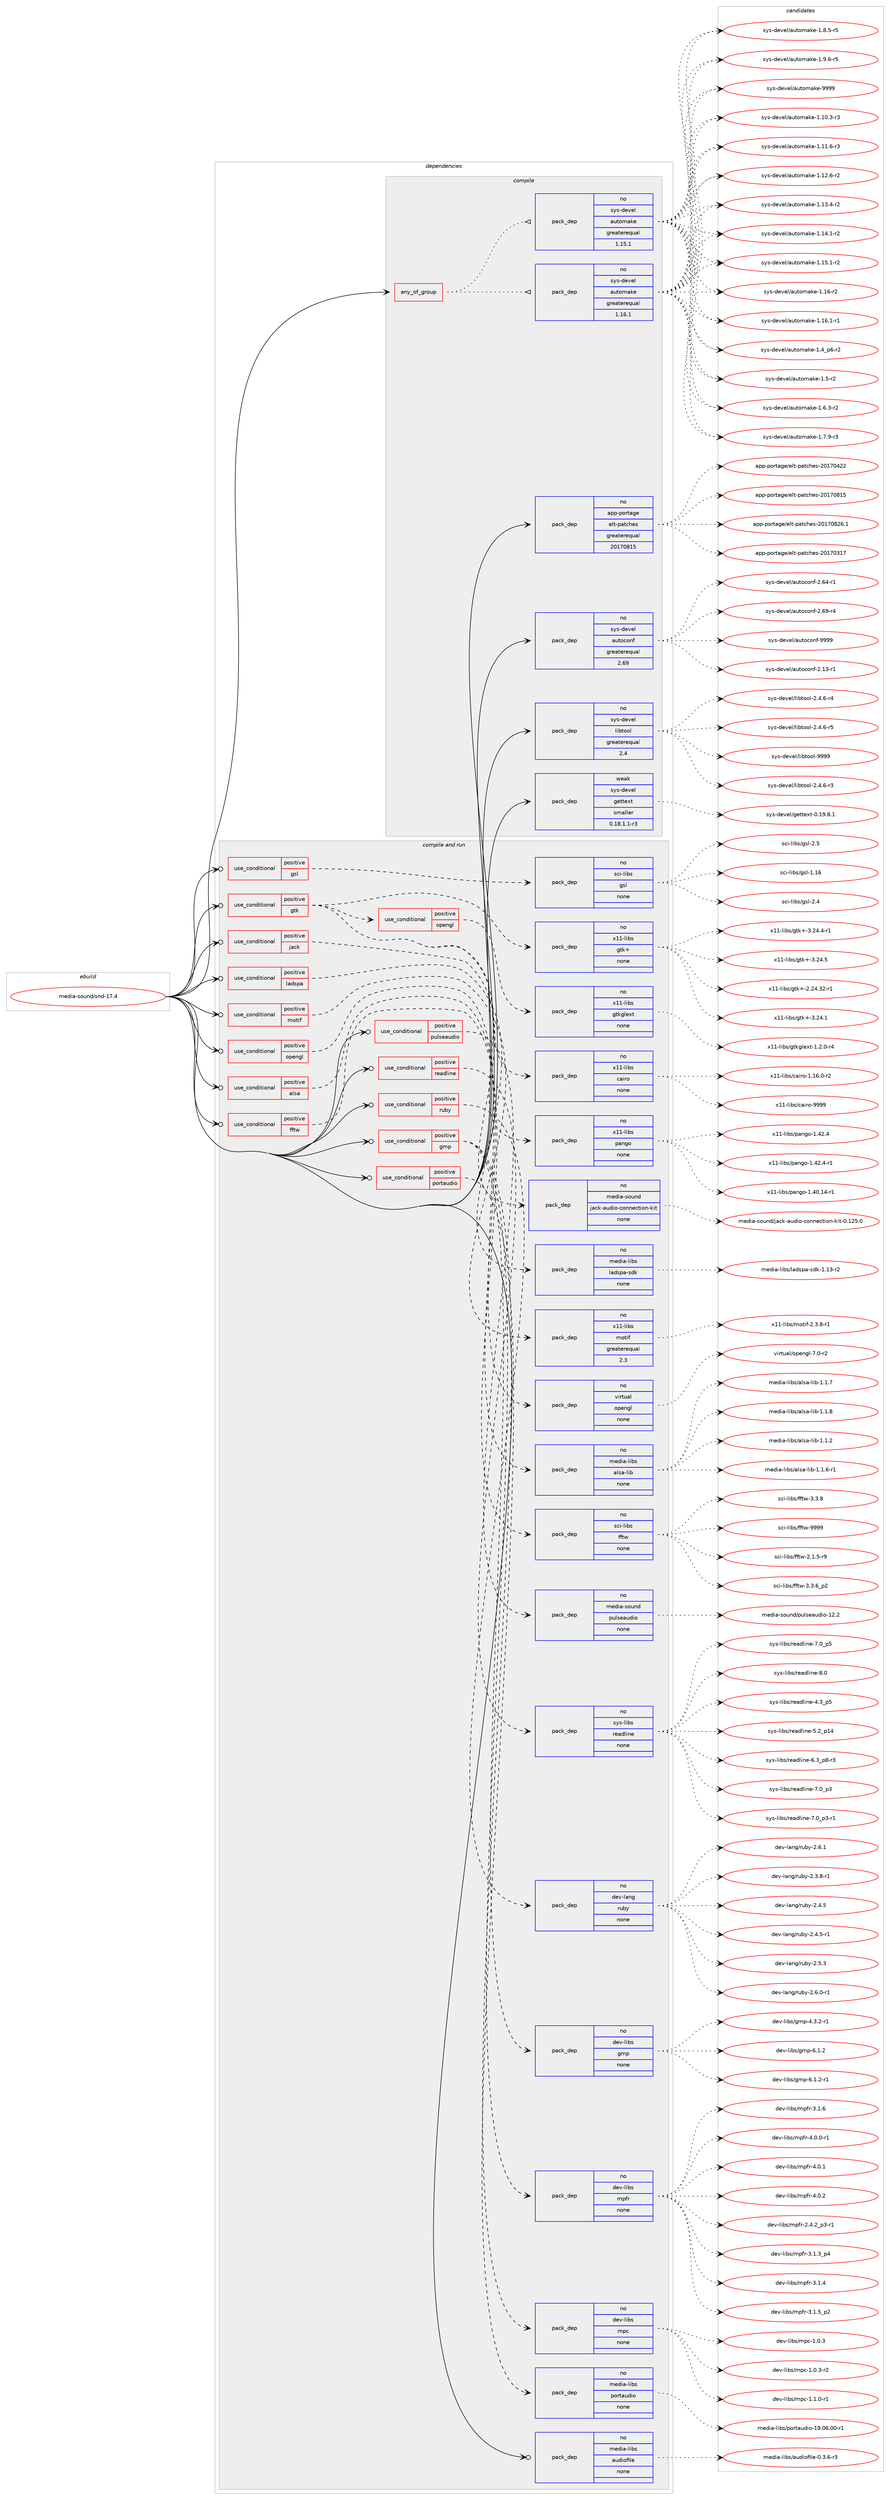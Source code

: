 digraph prolog {

# *************
# Graph options
# *************

newrank=true;
concentrate=true;
compound=true;
graph [rankdir=LR,fontname=Helvetica,fontsize=10,ranksep=1.5];#, ranksep=2.5, nodesep=0.2];
edge  [arrowhead=vee];
node  [fontname=Helvetica,fontsize=10];

# **********
# The ebuild
# **********

subgraph cluster_leftcol {
color=gray;
rank=same;
label=<<i>ebuild</i>>;
id [label="media-sound/snd-17.4", color=red, width=4, href="../media-sound/snd-17.4.svg"];
}

# ****************
# The dependencies
# ****************

subgraph cluster_midcol {
color=gray;
label=<<i>dependencies</i>>;
subgraph cluster_compile {
fillcolor="#eeeeee";
style=filled;
label=<<i>compile</i>>;
subgraph any25555 {
dependency1630467 [label=<<TABLE BORDER="0" CELLBORDER="1" CELLSPACING="0" CELLPADDING="4"><TR><TD CELLPADDING="10">any_of_group</TD></TR></TABLE>>, shape=none, color=red];subgraph pack1165936 {
dependency1630468 [label=<<TABLE BORDER="0" CELLBORDER="1" CELLSPACING="0" CELLPADDING="4" WIDTH="220"><TR><TD ROWSPAN="6" CELLPADDING="30">pack_dep</TD></TR><TR><TD WIDTH="110">no</TD></TR><TR><TD>sys-devel</TD></TR><TR><TD>automake</TD></TR><TR><TD>greaterequal</TD></TR><TR><TD>1.16.1</TD></TR></TABLE>>, shape=none, color=blue];
}
dependency1630467:e -> dependency1630468:w [weight=20,style="dotted",arrowhead="oinv"];
subgraph pack1165937 {
dependency1630469 [label=<<TABLE BORDER="0" CELLBORDER="1" CELLSPACING="0" CELLPADDING="4" WIDTH="220"><TR><TD ROWSPAN="6" CELLPADDING="30">pack_dep</TD></TR><TR><TD WIDTH="110">no</TD></TR><TR><TD>sys-devel</TD></TR><TR><TD>automake</TD></TR><TR><TD>greaterequal</TD></TR><TR><TD>1.15.1</TD></TR></TABLE>>, shape=none, color=blue];
}
dependency1630467:e -> dependency1630469:w [weight=20,style="dotted",arrowhead="oinv"];
}
id:e -> dependency1630467:w [weight=20,style="solid",arrowhead="vee"];
subgraph pack1165938 {
dependency1630470 [label=<<TABLE BORDER="0" CELLBORDER="1" CELLSPACING="0" CELLPADDING="4" WIDTH="220"><TR><TD ROWSPAN="6" CELLPADDING="30">pack_dep</TD></TR><TR><TD WIDTH="110">no</TD></TR><TR><TD>app-portage</TD></TR><TR><TD>elt-patches</TD></TR><TR><TD>greaterequal</TD></TR><TR><TD>20170815</TD></TR></TABLE>>, shape=none, color=blue];
}
id:e -> dependency1630470:w [weight=20,style="solid",arrowhead="vee"];
subgraph pack1165939 {
dependency1630471 [label=<<TABLE BORDER="0" CELLBORDER="1" CELLSPACING="0" CELLPADDING="4" WIDTH="220"><TR><TD ROWSPAN="6" CELLPADDING="30">pack_dep</TD></TR><TR><TD WIDTH="110">no</TD></TR><TR><TD>sys-devel</TD></TR><TR><TD>autoconf</TD></TR><TR><TD>greaterequal</TD></TR><TR><TD>2.69</TD></TR></TABLE>>, shape=none, color=blue];
}
id:e -> dependency1630471:w [weight=20,style="solid",arrowhead="vee"];
subgraph pack1165940 {
dependency1630472 [label=<<TABLE BORDER="0" CELLBORDER="1" CELLSPACING="0" CELLPADDING="4" WIDTH="220"><TR><TD ROWSPAN="6" CELLPADDING="30">pack_dep</TD></TR><TR><TD WIDTH="110">no</TD></TR><TR><TD>sys-devel</TD></TR><TR><TD>libtool</TD></TR><TR><TD>greaterequal</TD></TR><TR><TD>2.4</TD></TR></TABLE>>, shape=none, color=blue];
}
id:e -> dependency1630472:w [weight=20,style="solid",arrowhead="vee"];
subgraph pack1165941 {
dependency1630473 [label=<<TABLE BORDER="0" CELLBORDER="1" CELLSPACING="0" CELLPADDING="4" WIDTH="220"><TR><TD ROWSPAN="6" CELLPADDING="30">pack_dep</TD></TR><TR><TD WIDTH="110">weak</TD></TR><TR><TD>sys-devel</TD></TR><TR><TD>gettext</TD></TR><TR><TD>smaller</TD></TR><TR><TD>0.18.1.1-r3</TD></TR></TABLE>>, shape=none, color=blue];
}
id:e -> dependency1630473:w [weight=20,style="solid",arrowhead="vee"];
}
subgraph cluster_compileandrun {
fillcolor="#eeeeee";
style=filled;
label=<<i>compile and run</i>>;
subgraph cond438206 {
dependency1630474 [label=<<TABLE BORDER="0" CELLBORDER="1" CELLSPACING="0" CELLPADDING="4"><TR><TD ROWSPAN="3" CELLPADDING="10">use_conditional</TD></TR><TR><TD>positive</TD></TR><TR><TD>alsa</TD></TR></TABLE>>, shape=none, color=red];
subgraph pack1165942 {
dependency1630475 [label=<<TABLE BORDER="0" CELLBORDER="1" CELLSPACING="0" CELLPADDING="4" WIDTH="220"><TR><TD ROWSPAN="6" CELLPADDING="30">pack_dep</TD></TR><TR><TD WIDTH="110">no</TD></TR><TR><TD>media-libs</TD></TR><TR><TD>alsa-lib</TD></TR><TR><TD>none</TD></TR><TR><TD></TD></TR></TABLE>>, shape=none, color=blue];
}
dependency1630474:e -> dependency1630475:w [weight=20,style="dashed",arrowhead="vee"];
}
id:e -> dependency1630474:w [weight=20,style="solid",arrowhead="odotvee"];
subgraph cond438207 {
dependency1630476 [label=<<TABLE BORDER="0" CELLBORDER="1" CELLSPACING="0" CELLPADDING="4"><TR><TD ROWSPAN="3" CELLPADDING="10">use_conditional</TD></TR><TR><TD>positive</TD></TR><TR><TD>fftw</TD></TR></TABLE>>, shape=none, color=red];
subgraph pack1165943 {
dependency1630477 [label=<<TABLE BORDER="0" CELLBORDER="1" CELLSPACING="0" CELLPADDING="4" WIDTH="220"><TR><TD ROWSPAN="6" CELLPADDING="30">pack_dep</TD></TR><TR><TD WIDTH="110">no</TD></TR><TR><TD>sci-libs</TD></TR><TR><TD>fftw</TD></TR><TR><TD>none</TD></TR><TR><TD></TD></TR></TABLE>>, shape=none, color=blue];
}
dependency1630476:e -> dependency1630477:w [weight=20,style="dashed",arrowhead="vee"];
}
id:e -> dependency1630476:w [weight=20,style="solid",arrowhead="odotvee"];
subgraph cond438208 {
dependency1630478 [label=<<TABLE BORDER="0" CELLBORDER="1" CELLSPACING="0" CELLPADDING="4"><TR><TD ROWSPAN="3" CELLPADDING="10">use_conditional</TD></TR><TR><TD>positive</TD></TR><TR><TD>gmp</TD></TR></TABLE>>, shape=none, color=red];
subgraph pack1165944 {
dependency1630479 [label=<<TABLE BORDER="0" CELLBORDER="1" CELLSPACING="0" CELLPADDING="4" WIDTH="220"><TR><TD ROWSPAN="6" CELLPADDING="30">pack_dep</TD></TR><TR><TD WIDTH="110">no</TD></TR><TR><TD>dev-libs</TD></TR><TR><TD>gmp</TD></TR><TR><TD>none</TD></TR><TR><TD></TD></TR></TABLE>>, shape=none, color=blue];
}
dependency1630478:e -> dependency1630479:w [weight=20,style="dashed",arrowhead="vee"];
subgraph pack1165945 {
dependency1630480 [label=<<TABLE BORDER="0" CELLBORDER="1" CELLSPACING="0" CELLPADDING="4" WIDTH="220"><TR><TD ROWSPAN="6" CELLPADDING="30">pack_dep</TD></TR><TR><TD WIDTH="110">no</TD></TR><TR><TD>dev-libs</TD></TR><TR><TD>mpc</TD></TR><TR><TD>none</TD></TR><TR><TD></TD></TR></TABLE>>, shape=none, color=blue];
}
dependency1630478:e -> dependency1630480:w [weight=20,style="dashed",arrowhead="vee"];
subgraph pack1165946 {
dependency1630481 [label=<<TABLE BORDER="0" CELLBORDER="1" CELLSPACING="0" CELLPADDING="4" WIDTH="220"><TR><TD ROWSPAN="6" CELLPADDING="30">pack_dep</TD></TR><TR><TD WIDTH="110">no</TD></TR><TR><TD>dev-libs</TD></TR><TR><TD>mpfr</TD></TR><TR><TD>none</TD></TR><TR><TD></TD></TR></TABLE>>, shape=none, color=blue];
}
dependency1630478:e -> dependency1630481:w [weight=20,style="dashed",arrowhead="vee"];
}
id:e -> dependency1630478:w [weight=20,style="solid",arrowhead="odotvee"];
subgraph cond438209 {
dependency1630482 [label=<<TABLE BORDER="0" CELLBORDER="1" CELLSPACING="0" CELLPADDING="4"><TR><TD ROWSPAN="3" CELLPADDING="10">use_conditional</TD></TR><TR><TD>positive</TD></TR><TR><TD>gsl</TD></TR></TABLE>>, shape=none, color=red];
subgraph pack1165947 {
dependency1630483 [label=<<TABLE BORDER="0" CELLBORDER="1" CELLSPACING="0" CELLPADDING="4" WIDTH="220"><TR><TD ROWSPAN="6" CELLPADDING="30">pack_dep</TD></TR><TR><TD WIDTH="110">no</TD></TR><TR><TD>sci-libs</TD></TR><TR><TD>gsl</TD></TR><TR><TD>none</TD></TR><TR><TD></TD></TR></TABLE>>, shape=none, color=blue];
}
dependency1630482:e -> dependency1630483:w [weight=20,style="dashed",arrowhead="vee"];
}
id:e -> dependency1630482:w [weight=20,style="solid",arrowhead="odotvee"];
subgraph cond438210 {
dependency1630484 [label=<<TABLE BORDER="0" CELLBORDER="1" CELLSPACING="0" CELLPADDING="4"><TR><TD ROWSPAN="3" CELLPADDING="10">use_conditional</TD></TR><TR><TD>positive</TD></TR><TR><TD>gtk</TD></TR></TABLE>>, shape=none, color=red];
subgraph pack1165948 {
dependency1630485 [label=<<TABLE BORDER="0" CELLBORDER="1" CELLSPACING="0" CELLPADDING="4" WIDTH="220"><TR><TD ROWSPAN="6" CELLPADDING="30">pack_dep</TD></TR><TR><TD WIDTH="110">no</TD></TR><TR><TD>x11-libs</TD></TR><TR><TD>gtk+</TD></TR><TR><TD>none</TD></TR><TR><TD></TD></TR></TABLE>>, shape=none, color=blue];
}
dependency1630484:e -> dependency1630485:w [weight=20,style="dashed",arrowhead="vee"];
subgraph pack1165949 {
dependency1630486 [label=<<TABLE BORDER="0" CELLBORDER="1" CELLSPACING="0" CELLPADDING="4" WIDTH="220"><TR><TD ROWSPAN="6" CELLPADDING="30">pack_dep</TD></TR><TR><TD WIDTH="110">no</TD></TR><TR><TD>x11-libs</TD></TR><TR><TD>pango</TD></TR><TR><TD>none</TD></TR><TR><TD></TD></TR></TABLE>>, shape=none, color=blue];
}
dependency1630484:e -> dependency1630486:w [weight=20,style="dashed",arrowhead="vee"];
subgraph pack1165950 {
dependency1630487 [label=<<TABLE BORDER="0" CELLBORDER="1" CELLSPACING="0" CELLPADDING="4" WIDTH="220"><TR><TD ROWSPAN="6" CELLPADDING="30">pack_dep</TD></TR><TR><TD WIDTH="110">no</TD></TR><TR><TD>x11-libs</TD></TR><TR><TD>cairo</TD></TR><TR><TD>none</TD></TR><TR><TD></TD></TR></TABLE>>, shape=none, color=blue];
}
dependency1630484:e -> dependency1630487:w [weight=20,style="dashed",arrowhead="vee"];
subgraph cond438211 {
dependency1630488 [label=<<TABLE BORDER="0" CELLBORDER="1" CELLSPACING="0" CELLPADDING="4"><TR><TD ROWSPAN="3" CELLPADDING="10">use_conditional</TD></TR><TR><TD>positive</TD></TR><TR><TD>opengl</TD></TR></TABLE>>, shape=none, color=red];
subgraph pack1165951 {
dependency1630489 [label=<<TABLE BORDER="0" CELLBORDER="1" CELLSPACING="0" CELLPADDING="4" WIDTH="220"><TR><TD ROWSPAN="6" CELLPADDING="30">pack_dep</TD></TR><TR><TD WIDTH="110">no</TD></TR><TR><TD>x11-libs</TD></TR><TR><TD>gtkglext</TD></TR><TR><TD>none</TD></TR><TR><TD></TD></TR></TABLE>>, shape=none, color=blue];
}
dependency1630488:e -> dependency1630489:w [weight=20,style="dashed",arrowhead="vee"];
}
dependency1630484:e -> dependency1630488:w [weight=20,style="dashed",arrowhead="vee"];
}
id:e -> dependency1630484:w [weight=20,style="solid",arrowhead="odotvee"];
subgraph cond438212 {
dependency1630490 [label=<<TABLE BORDER="0" CELLBORDER="1" CELLSPACING="0" CELLPADDING="4"><TR><TD ROWSPAN="3" CELLPADDING="10">use_conditional</TD></TR><TR><TD>positive</TD></TR><TR><TD>jack</TD></TR></TABLE>>, shape=none, color=red];
subgraph pack1165952 {
dependency1630491 [label=<<TABLE BORDER="0" CELLBORDER="1" CELLSPACING="0" CELLPADDING="4" WIDTH="220"><TR><TD ROWSPAN="6" CELLPADDING="30">pack_dep</TD></TR><TR><TD WIDTH="110">no</TD></TR><TR><TD>media-sound</TD></TR><TR><TD>jack-audio-connection-kit</TD></TR><TR><TD>none</TD></TR><TR><TD></TD></TR></TABLE>>, shape=none, color=blue];
}
dependency1630490:e -> dependency1630491:w [weight=20,style="dashed",arrowhead="vee"];
}
id:e -> dependency1630490:w [weight=20,style="solid",arrowhead="odotvee"];
subgraph cond438213 {
dependency1630492 [label=<<TABLE BORDER="0" CELLBORDER="1" CELLSPACING="0" CELLPADDING="4"><TR><TD ROWSPAN="3" CELLPADDING="10">use_conditional</TD></TR><TR><TD>positive</TD></TR><TR><TD>ladspa</TD></TR></TABLE>>, shape=none, color=red];
subgraph pack1165953 {
dependency1630493 [label=<<TABLE BORDER="0" CELLBORDER="1" CELLSPACING="0" CELLPADDING="4" WIDTH="220"><TR><TD ROWSPAN="6" CELLPADDING="30">pack_dep</TD></TR><TR><TD WIDTH="110">no</TD></TR><TR><TD>media-libs</TD></TR><TR><TD>ladspa-sdk</TD></TR><TR><TD>none</TD></TR><TR><TD></TD></TR></TABLE>>, shape=none, color=blue];
}
dependency1630492:e -> dependency1630493:w [weight=20,style="dashed",arrowhead="vee"];
}
id:e -> dependency1630492:w [weight=20,style="solid",arrowhead="odotvee"];
subgraph cond438214 {
dependency1630494 [label=<<TABLE BORDER="0" CELLBORDER="1" CELLSPACING="0" CELLPADDING="4"><TR><TD ROWSPAN="3" CELLPADDING="10">use_conditional</TD></TR><TR><TD>positive</TD></TR><TR><TD>motif</TD></TR></TABLE>>, shape=none, color=red];
subgraph pack1165954 {
dependency1630495 [label=<<TABLE BORDER="0" CELLBORDER="1" CELLSPACING="0" CELLPADDING="4" WIDTH="220"><TR><TD ROWSPAN="6" CELLPADDING="30">pack_dep</TD></TR><TR><TD WIDTH="110">no</TD></TR><TR><TD>x11-libs</TD></TR><TR><TD>motif</TD></TR><TR><TD>greaterequal</TD></TR><TR><TD>2.3</TD></TR></TABLE>>, shape=none, color=blue];
}
dependency1630494:e -> dependency1630495:w [weight=20,style="dashed",arrowhead="vee"];
}
id:e -> dependency1630494:w [weight=20,style="solid",arrowhead="odotvee"];
subgraph cond438215 {
dependency1630496 [label=<<TABLE BORDER="0" CELLBORDER="1" CELLSPACING="0" CELLPADDING="4"><TR><TD ROWSPAN="3" CELLPADDING="10">use_conditional</TD></TR><TR><TD>positive</TD></TR><TR><TD>opengl</TD></TR></TABLE>>, shape=none, color=red];
subgraph pack1165955 {
dependency1630497 [label=<<TABLE BORDER="0" CELLBORDER="1" CELLSPACING="0" CELLPADDING="4" WIDTH="220"><TR><TD ROWSPAN="6" CELLPADDING="30">pack_dep</TD></TR><TR><TD WIDTH="110">no</TD></TR><TR><TD>virtual</TD></TR><TR><TD>opengl</TD></TR><TR><TD>none</TD></TR><TR><TD></TD></TR></TABLE>>, shape=none, color=blue];
}
dependency1630496:e -> dependency1630497:w [weight=20,style="dashed",arrowhead="vee"];
}
id:e -> dependency1630496:w [weight=20,style="solid",arrowhead="odotvee"];
subgraph cond438216 {
dependency1630498 [label=<<TABLE BORDER="0" CELLBORDER="1" CELLSPACING="0" CELLPADDING="4"><TR><TD ROWSPAN="3" CELLPADDING="10">use_conditional</TD></TR><TR><TD>positive</TD></TR><TR><TD>portaudio</TD></TR></TABLE>>, shape=none, color=red];
subgraph pack1165956 {
dependency1630499 [label=<<TABLE BORDER="0" CELLBORDER="1" CELLSPACING="0" CELLPADDING="4" WIDTH="220"><TR><TD ROWSPAN="6" CELLPADDING="30">pack_dep</TD></TR><TR><TD WIDTH="110">no</TD></TR><TR><TD>media-libs</TD></TR><TR><TD>portaudio</TD></TR><TR><TD>none</TD></TR><TR><TD></TD></TR></TABLE>>, shape=none, color=blue];
}
dependency1630498:e -> dependency1630499:w [weight=20,style="dashed",arrowhead="vee"];
}
id:e -> dependency1630498:w [weight=20,style="solid",arrowhead="odotvee"];
subgraph cond438217 {
dependency1630500 [label=<<TABLE BORDER="0" CELLBORDER="1" CELLSPACING="0" CELLPADDING="4"><TR><TD ROWSPAN="3" CELLPADDING="10">use_conditional</TD></TR><TR><TD>positive</TD></TR><TR><TD>pulseaudio</TD></TR></TABLE>>, shape=none, color=red];
subgraph pack1165957 {
dependency1630501 [label=<<TABLE BORDER="0" CELLBORDER="1" CELLSPACING="0" CELLPADDING="4" WIDTH="220"><TR><TD ROWSPAN="6" CELLPADDING="30">pack_dep</TD></TR><TR><TD WIDTH="110">no</TD></TR><TR><TD>media-sound</TD></TR><TR><TD>pulseaudio</TD></TR><TR><TD>none</TD></TR><TR><TD></TD></TR></TABLE>>, shape=none, color=blue];
}
dependency1630500:e -> dependency1630501:w [weight=20,style="dashed",arrowhead="vee"];
}
id:e -> dependency1630500:w [weight=20,style="solid",arrowhead="odotvee"];
subgraph cond438218 {
dependency1630502 [label=<<TABLE BORDER="0" CELLBORDER="1" CELLSPACING="0" CELLPADDING="4"><TR><TD ROWSPAN="3" CELLPADDING="10">use_conditional</TD></TR><TR><TD>positive</TD></TR><TR><TD>readline</TD></TR></TABLE>>, shape=none, color=red];
subgraph pack1165958 {
dependency1630503 [label=<<TABLE BORDER="0" CELLBORDER="1" CELLSPACING="0" CELLPADDING="4" WIDTH="220"><TR><TD ROWSPAN="6" CELLPADDING="30">pack_dep</TD></TR><TR><TD WIDTH="110">no</TD></TR><TR><TD>sys-libs</TD></TR><TR><TD>readline</TD></TR><TR><TD>none</TD></TR><TR><TD></TD></TR></TABLE>>, shape=none, color=blue];
}
dependency1630502:e -> dependency1630503:w [weight=20,style="dashed",arrowhead="vee"];
}
id:e -> dependency1630502:w [weight=20,style="solid",arrowhead="odotvee"];
subgraph cond438219 {
dependency1630504 [label=<<TABLE BORDER="0" CELLBORDER="1" CELLSPACING="0" CELLPADDING="4"><TR><TD ROWSPAN="3" CELLPADDING="10">use_conditional</TD></TR><TR><TD>positive</TD></TR><TR><TD>ruby</TD></TR></TABLE>>, shape=none, color=red];
subgraph pack1165959 {
dependency1630505 [label=<<TABLE BORDER="0" CELLBORDER="1" CELLSPACING="0" CELLPADDING="4" WIDTH="220"><TR><TD ROWSPAN="6" CELLPADDING="30">pack_dep</TD></TR><TR><TD WIDTH="110">no</TD></TR><TR><TD>dev-lang</TD></TR><TR><TD>ruby</TD></TR><TR><TD>none</TD></TR><TR><TD></TD></TR></TABLE>>, shape=none, color=blue];
}
dependency1630504:e -> dependency1630505:w [weight=20,style="dashed",arrowhead="vee"];
}
id:e -> dependency1630504:w [weight=20,style="solid",arrowhead="odotvee"];
subgraph pack1165960 {
dependency1630506 [label=<<TABLE BORDER="0" CELLBORDER="1" CELLSPACING="0" CELLPADDING="4" WIDTH="220"><TR><TD ROWSPAN="6" CELLPADDING="30">pack_dep</TD></TR><TR><TD WIDTH="110">no</TD></TR><TR><TD>media-libs</TD></TR><TR><TD>audiofile</TD></TR><TR><TD>none</TD></TR><TR><TD></TD></TR></TABLE>>, shape=none, color=blue];
}
id:e -> dependency1630506:w [weight=20,style="solid",arrowhead="odotvee"];
}
subgraph cluster_run {
fillcolor="#eeeeee";
style=filled;
label=<<i>run</i>>;
}
}

# **************
# The candidates
# **************

subgraph cluster_choices {
rank=same;
color=gray;
label=<<i>candidates</i>>;

subgraph choice1165936 {
color=black;
nodesep=1;
choice11512111545100101118101108479711711611110997107101454946494846514511451 [label="sys-devel/automake-1.10.3-r3", color=red, width=4,href="../sys-devel/automake-1.10.3-r3.svg"];
choice11512111545100101118101108479711711611110997107101454946494946544511451 [label="sys-devel/automake-1.11.6-r3", color=red, width=4,href="../sys-devel/automake-1.11.6-r3.svg"];
choice11512111545100101118101108479711711611110997107101454946495046544511450 [label="sys-devel/automake-1.12.6-r2", color=red, width=4,href="../sys-devel/automake-1.12.6-r2.svg"];
choice11512111545100101118101108479711711611110997107101454946495146524511450 [label="sys-devel/automake-1.13.4-r2", color=red, width=4,href="../sys-devel/automake-1.13.4-r2.svg"];
choice11512111545100101118101108479711711611110997107101454946495246494511450 [label="sys-devel/automake-1.14.1-r2", color=red, width=4,href="../sys-devel/automake-1.14.1-r2.svg"];
choice11512111545100101118101108479711711611110997107101454946495346494511450 [label="sys-devel/automake-1.15.1-r2", color=red, width=4,href="../sys-devel/automake-1.15.1-r2.svg"];
choice1151211154510010111810110847971171161111099710710145494649544511450 [label="sys-devel/automake-1.16-r2", color=red, width=4,href="../sys-devel/automake-1.16-r2.svg"];
choice11512111545100101118101108479711711611110997107101454946495446494511449 [label="sys-devel/automake-1.16.1-r1", color=red, width=4,href="../sys-devel/automake-1.16.1-r1.svg"];
choice115121115451001011181011084797117116111109971071014549465295112544511450 [label="sys-devel/automake-1.4_p6-r2", color=red, width=4,href="../sys-devel/automake-1.4_p6-r2.svg"];
choice11512111545100101118101108479711711611110997107101454946534511450 [label="sys-devel/automake-1.5-r2", color=red, width=4,href="../sys-devel/automake-1.5-r2.svg"];
choice115121115451001011181011084797117116111109971071014549465446514511450 [label="sys-devel/automake-1.6.3-r2", color=red, width=4,href="../sys-devel/automake-1.6.3-r2.svg"];
choice115121115451001011181011084797117116111109971071014549465546574511451 [label="sys-devel/automake-1.7.9-r3", color=red, width=4,href="../sys-devel/automake-1.7.9-r3.svg"];
choice115121115451001011181011084797117116111109971071014549465646534511453 [label="sys-devel/automake-1.8.5-r5", color=red, width=4,href="../sys-devel/automake-1.8.5-r5.svg"];
choice115121115451001011181011084797117116111109971071014549465746544511453 [label="sys-devel/automake-1.9.6-r5", color=red, width=4,href="../sys-devel/automake-1.9.6-r5.svg"];
choice115121115451001011181011084797117116111109971071014557575757 [label="sys-devel/automake-9999", color=red, width=4,href="../sys-devel/automake-9999.svg"];
dependency1630468:e -> choice11512111545100101118101108479711711611110997107101454946494846514511451:w [style=dotted,weight="100"];
dependency1630468:e -> choice11512111545100101118101108479711711611110997107101454946494946544511451:w [style=dotted,weight="100"];
dependency1630468:e -> choice11512111545100101118101108479711711611110997107101454946495046544511450:w [style=dotted,weight="100"];
dependency1630468:e -> choice11512111545100101118101108479711711611110997107101454946495146524511450:w [style=dotted,weight="100"];
dependency1630468:e -> choice11512111545100101118101108479711711611110997107101454946495246494511450:w [style=dotted,weight="100"];
dependency1630468:e -> choice11512111545100101118101108479711711611110997107101454946495346494511450:w [style=dotted,weight="100"];
dependency1630468:e -> choice1151211154510010111810110847971171161111099710710145494649544511450:w [style=dotted,weight="100"];
dependency1630468:e -> choice11512111545100101118101108479711711611110997107101454946495446494511449:w [style=dotted,weight="100"];
dependency1630468:e -> choice115121115451001011181011084797117116111109971071014549465295112544511450:w [style=dotted,weight="100"];
dependency1630468:e -> choice11512111545100101118101108479711711611110997107101454946534511450:w [style=dotted,weight="100"];
dependency1630468:e -> choice115121115451001011181011084797117116111109971071014549465446514511450:w [style=dotted,weight="100"];
dependency1630468:e -> choice115121115451001011181011084797117116111109971071014549465546574511451:w [style=dotted,weight="100"];
dependency1630468:e -> choice115121115451001011181011084797117116111109971071014549465646534511453:w [style=dotted,weight="100"];
dependency1630468:e -> choice115121115451001011181011084797117116111109971071014549465746544511453:w [style=dotted,weight="100"];
dependency1630468:e -> choice115121115451001011181011084797117116111109971071014557575757:w [style=dotted,weight="100"];
}
subgraph choice1165937 {
color=black;
nodesep=1;
choice11512111545100101118101108479711711611110997107101454946494846514511451 [label="sys-devel/automake-1.10.3-r3", color=red, width=4,href="../sys-devel/automake-1.10.3-r3.svg"];
choice11512111545100101118101108479711711611110997107101454946494946544511451 [label="sys-devel/automake-1.11.6-r3", color=red, width=4,href="../sys-devel/automake-1.11.6-r3.svg"];
choice11512111545100101118101108479711711611110997107101454946495046544511450 [label="sys-devel/automake-1.12.6-r2", color=red, width=4,href="../sys-devel/automake-1.12.6-r2.svg"];
choice11512111545100101118101108479711711611110997107101454946495146524511450 [label="sys-devel/automake-1.13.4-r2", color=red, width=4,href="../sys-devel/automake-1.13.4-r2.svg"];
choice11512111545100101118101108479711711611110997107101454946495246494511450 [label="sys-devel/automake-1.14.1-r2", color=red, width=4,href="../sys-devel/automake-1.14.1-r2.svg"];
choice11512111545100101118101108479711711611110997107101454946495346494511450 [label="sys-devel/automake-1.15.1-r2", color=red, width=4,href="../sys-devel/automake-1.15.1-r2.svg"];
choice1151211154510010111810110847971171161111099710710145494649544511450 [label="sys-devel/automake-1.16-r2", color=red, width=4,href="../sys-devel/automake-1.16-r2.svg"];
choice11512111545100101118101108479711711611110997107101454946495446494511449 [label="sys-devel/automake-1.16.1-r1", color=red, width=4,href="../sys-devel/automake-1.16.1-r1.svg"];
choice115121115451001011181011084797117116111109971071014549465295112544511450 [label="sys-devel/automake-1.4_p6-r2", color=red, width=4,href="../sys-devel/automake-1.4_p6-r2.svg"];
choice11512111545100101118101108479711711611110997107101454946534511450 [label="sys-devel/automake-1.5-r2", color=red, width=4,href="../sys-devel/automake-1.5-r2.svg"];
choice115121115451001011181011084797117116111109971071014549465446514511450 [label="sys-devel/automake-1.6.3-r2", color=red, width=4,href="../sys-devel/automake-1.6.3-r2.svg"];
choice115121115451001011181011084797117116111109971071014549465546574511451 [label="sys-devel/automake-1.7.9-r3", color=red, width=4,href="../sys-devel/automake-1.7.9-r3.svg"];
choice115121115451001011181011084797117116111109971071014549465646534511453 [label="sys-devel/automake-1.8.5-r5", color=red, width=4,href="../sys-devel/automake-1.8.5-r5.svg"];
choice115121115451001011181011084797117116111109971071014549465746544511453 [label="sys-devel/automake-1.9.6-r5", color=red, width=4,href="../sys-devel/automake-1.9.6-r5.svg"];
choice115121115451001011181011084797117116111109971071014557575757 [label="sys-devel/automake-9999", color=red, width=4,href="../sys-devel/automake-9999.svg"];
dependency1630469:e -> choice11512111545100101118101108479711711611110997107101454946494846514511451:w [style=dotted,weight="100"];
dependency1630469:e -> choice11512111545100101118101108479711711611110997107101454946494946544511451:w [style=dotted,weight="100"];
dependency1630469:e -> choice11512111545100101118101108479711711611110997107101454946495046544511450:w [style=dotted,weight="100"];
dependency1630469:e -> choice11512111545100101118101108479711711611110997107101454946495146524511450:w [style=dotted,weight="100"];
dependency1630469:e -> choice11512111545100101118101108479711711611110997107101454946495246494511450:w [style=dotted,weight="100"];
dependency1630469:e -> choice11512111545100101118101108479711711611110997107101454946495346494511450:w [style=dotted,weight="100"];
dependency1630469:e -> choice1151211154510010111810110847971171161111099710710145494649544511450:w [style=dotted,weight="100"];
dependency1630469:e -> choice11512111545100101118101108479711711611110997107101454946495446494511449:w [style=dotted,weight="100"];
dependency1630469:e -> choice115121115451001011181011084797117116111109971071014549465295112544511450:w [style=dotted,weight="100"];
dependency1630469:e -> choice11512111545100101118101108479711711611110997107101454946534511450:w [style=dotted,weight="100"];
dependency1630469:e -> choice115121115451001011181011084797117116111109971071014549465446514511450:w [style=dotted,weight="100"];
dependency1630469:e -> choice115121115451001011181011084797117116111109971071014549465546574511451:w [style=dotted,weight="100"];
dependency1630469:e -> choice115121115451001011181011084797117116111109971071014549465646534511453:w [style=dotted,weight="100"];
dependency1630469:e -> choice115121115451001011181011084797117116111109971071014549465746544511453:w [style=dotted,weight="100"];
dependency1630469:e -> choice115121115451001011181011084797117116111109971071014557575757:w [style=dotted,weight="100"];
}
subgraph choice1165938 {
color=black;
nodesep=1;
choice97112112451121111141169710310147101108116451129711699104101115455048495548514955 [label="app-portage/elt-patches-20170317", color=red, width=4,href="../app-portage/elt-patches-20170317.svg"];
choice97112112451121111141169710310147101108116451129711699104101115455048495548525050 [label="app-portage/elt-patches-20170422", color=red, width=4,href="../app-portage/elt-patches-20170422.svg"];
choice97112112451121111141169710310147101108116451129711699104101115455048495548564953 [label="app-portage/elt-patches-20170815", color=red, width=4,href="../app-portage/elt-patches-20170815.svg"];
choice971121124511211111411697103101471011081164511297116991041011154550484955485650544649 [label="app-portage/elt-patches-20170826.1", color=red, width=4,href="../app-portage/elt-patches-20170826.1.svg"];
dependency1630470:e -> choice97112112451121111141169710310147101108116451129711699104101115455048495548514955:w [style=dotted,weight="100"];
dependency1630470:e -> choice97112112451121111141169710310147101108116451129711699104101115455048495548525050:w [style=dotted,weight="100"];
dependency1630470:e -> choice97112112451121111141169710310147101108116451129711699104101115455048495548564953:w [style=dotted,weight="100"];
dependency1630470:e -> choice971121124511211111411697103101471011081164511297116991041011154550484955485650544649:w [style=dotted,weight="100"];
}
subgraph choice1165939 {
color=black;
nodesep=1;
choice1151211154510010111810110847971171161119911111010245504649514511449 [label="sys-devel/autoconf-2.13-r1", color=red, width=4,href="../sys-devel/autoconf-2.13-r1.svg"];
choice1151211154510010111810110847971171161119911111010245504654524511449 [label="sys-devel/autoconf-2.64-r1", color=red, width=4,href="../sys-devel/autoconf-2.64-r1.svg"];
choice1151211154510010111810110847971171161119911111010245504654574511452 [label="sys-devel/autoconf-2.69-r4", color=red, width=4,href="../sys-devel/autoconf-2.69-r4.svg"];
choice115121115451001011181011084797117116111991111101024557575757 [label="sys-devel/autoconf-9999", color=red, width=4,href="../sys-devel/autoconf-9999.svg"];
dependency1630471:e -> choice1151211154510010111810110847971171161119911111010245504649514511449:w [style=dotted,weight="100"];
dependency1630471:e -> choice1151211154510010111810110847971171161119911111010245504654524511449:w [style=dotted,weight="100"];
dependency1630471:e -> choice1151211154510010111810110847971171161119911111010245504654574511452:w [style=dotted,weight="100"];
dependency1630471:e -> choice115121115451001011181011084797117116111991111101024557575757:w [style=dotted,weight="100"];
}
subgraph choice1165940 {
color=black;
nodesep=1;
choice1151211154510010111810110847108105981161111111084550465246544511451 [label="sys-devel/libtool-2.4.6-r3", color=red, width=4,href="../sys-devel/libtool-2.4.6-r3.svg"];
choice1151211154510010111810110847108105981161111111084550465246544511452 [label="sys-devel/libtool-2.4.6-r4", color=red, width=4,href="../sys-devel/libtool-2.4.6-r4.svg"];
choice1151211154510010111810110847108105981161111111084550465246544511453 [label="sys-devel/libtool-2.4.6-r5", color=red, width=4,href="../sys-devel/libtool-2.4.6-r5.svg"];
choice1151211154510010111810110847108105981161111111084557575757 [label="sys-devel/libtool-9999", color=red, width=4,href="../sys-devel/libtool-9999.svg"];
dependency1630472:e -> choice1151211154510010111810110847108105981161111111084550465246544511451:w [style=dotted,weight="100"];
dependency1630472:e -> choice1151211154510010111810110847108105981161111111084550465246544511452:w [style=dotted,weight="100"];
dependency1630472:e -> choice1151211154510010111810110847108105981161111111084550465246544511453:w [style=dotted,weight="100"];
dependency1630472:e -> choice1151211154510010111810110847108105981161111111084557575757:w [style=dotted,weight="100"];
}
subgraph choice1165941 {
color=black;
nodesep=1;
choice1151211154510010111810110847103101116116101120116454846495746564649 [label="sys-devel/gettext-0.19.8.1", color=red, width=4,href="../sys-devel/gettext-0.19.8.1.svg"];
dependency1630473:e -> choice1151211154510010111810110847103101116116101120116454846495746564649:w [style=dotted,weight="100"];
}
subgraph choice1165942 {
color=black;
nodesep=1;
choice1091011001059745108105981154797108115974510810598454946494650 [label="media-libs/alsa-lib-1.1.2", color=red, width=4,href="../media-libs/alsa-lib-1.1.2.svg"];
choice10910110010597451081059811547971081159745108105984549464946544511449 [label="media-libs/alsa-lib-1.1.6-r1", color=red, width=4,href="../media-libs/alsa-lib-1.1.6-r1.svg"];
choice1091011001059745108105981154797108115974510810598454946494655 [label="media-libs/alsa-lib-1.1.7", color=red, width=4,href="../media-libs/alsa-lib-1.1.7.svg"];
choice1091011001059745108105981154797108115974510810598454946494656 [label="media-libs/alsa-lib-1.1.8", color=red, width=4,href="../media-libs/alsa-lib-1.1.8.svg"];
dependency1630475:e -> choice1091011001059745108105981154797108115974510810598454946494650:w [style=dotted,weight="100"];
dependency1630475:e -> choice10910110010597451081059811547971081159745108105984549464946544511449:w [style=dotted,weight="100"];
dependency1630475:e -> choice1091011001059745108105981154797108115974510810598454946494655:w [style=dotted,weight="100"];
dependency1630475:e -> choice1091011001059745108105981154797108115974510810598454946494656:w [style=dotted,weight="100"];
}
subgraph choice1165943 {
color=black;
nodesep=1;
choice115991054510810598115471021021161194550464946534511457 [label="sci-libs/fftw-2.1.5-r9", color=red, width=4,href="../sci-libs/fftw-2.1.5-r9.svg"];
choice115991054510810598115471021021161194551465146549511250 [label="sci-libs/fftw-3.3.6_p2", color=red, width=4,href="../sci-libs/fftw-3.3.6_p2.svg"];
choice11599105451081059811547102102116119455146514656 [label="sci-libs/fftw-3.3.8", color=red, width=4,href="../sci-libs/fftw-3.3.8.svg"];
choice115991054510810598115471021021161194557575757 [label="sci-libs/fftw-9999", color=red, width=4,href="../sci-libs/fftw-9999.svg"];
dependency1630477:e -> choice115991054510810598115471021021161194550464946534511457:w [style=dotted,weight="100"];
dependency1630477:e -> choice115991054510810598115471021021161194551465146549511250:w [style=dotted,weight="100"];
dependency1630477:e -> choice11599105451081059811547102102116119455146514656:w [style=dotted,weight="100"];
dependency1630477:e -> choice115991054510810598115471021021161194557575757:w [style=dotted,weight="100"];
}
subgraph choice1165944 {
color=black;
nodesep=1;
choice1001011184510810598115471031091124552465146504511449 [label="dev-libs/gmp-4.3.2-r1", color=red, width=4,href="../dev-libs/gmp-4.3.2-r1.svg"];
choice100101118451081059811547103109112455446494650 [label="dev-libs/gmp-6.1.2", color=red, width=4,href="../dev-libs/gmp-6.1.2.svg"];
choice1001011184510810598115471031091124554464946504511449 [label="dev-libs/gmp-6.1.2-r1", color=red, width=4,href="../dev-libs/gmp-6.1.2-r1.svg"];
dependency1630479:e -> choice1001011184510810598115471031091124552465146504511449:w [style=dotted,weight="100"];
dependency1630479:e -> choice100101118451081059811547103109112455446494650:w [style=dotted,weight="100"];
dependency1630479:e -> choice1001011184510810598115471031091124554464946504511449:w [style=dotted,weight="100"];
}
subgraph choice1165945 {
color=black;
nodesep=1;
choice10010111845108105981154710911299454946484651 [label="dev-libs/mpc-1.0.3", color=red, width=4,href="../dev-libs/mpc-1.0.3.svg"];
choice100101118451081059811547109112994549464846514511450 [label="dev-libs/mpc-1.0.3-r2", color=red, width=4,href="../dev-libs/mpc-1.0.3-r2.svg"];
choice100101118451081059811547109112994549464946484511449 [label="dev-libs/mpc-1.1.0-r1", color=red, width=4,href="../dev-libs/mpc-1.1.0-r1.svg"];
dependency1630480:e -> choice10010111845108105981154710911299454946484651:w [style=dotted,weight="100"];
dependency1630480:e -> choice100101118451081059811547109112994549464846514511450:w [style=dotted,weight="100"];
dependency1630480:e -> choice100101118451081059811547109112994549464946484511449:w [style=dotted,weight="100"];
}
subgraph choice1165946 {
color=black;
nodesep=1;
choice10010111845108105981154710911210211445504652465095112514511449 [label="dev-libs/mpfr-2.4.2_p3-r1", color=red, width=4,href="../dev-libs/mpfr-2.4.2_p3-r1.svg"];
choice1001011184510810598115471091121021144551464946519511252 [label="dev-libs/mpfr-3.1.3_p4", color=red, width=4,href="../dev-libs/mpfr-3.1.3_p4.svg"];
choice100101118451081059811547109112102114455146494652 [label="dev-libs/mpfr-3.1.4", color=red, width=4,href="../dev-libs/mpfr-3.1.4.svg"];
choice1001011184510810598115471091121021144551464946539511250 [label="dev-libs/mpfr-3.1.5_p2", color=red, width=4,href="../dev-libs/mpfr-3.1.5_p2.svg"];
choice100101118451081059811547109112102114455146494654 [label="dev-libs/mpfr-3.1.6", color=red, width=4,href="../dev-libs/mpfr-3.1.6.svg"];
choice1001011184510810598115471091121021144552464846484511449 [label="dev-libs/mpfr-4.0.0-r1", color=red, width=4,href="../dev-libs/mpfr-4.0.0-r1.svg"];
choice100101118451081059811547109112102114455246484649 [label="dev-libs/mpfr-4.0.1", color=red, width=4,href="../dev-libs/mpfr-4.0.1.svg"];
choice100101118451081059811547109112102114455246484650 [label="dev-libs/mpfr-4.0.2", color=red, width=4,href="../dev-libs/mpfr-4.0.2.svg"];
dependency1630481:e -> choice10010111845108105981154710911210211445504652465095112514511449:w [style=dotted,weight="100"];
dependency1630481:e -> choice1001011184510810598115471091121021144551464946519511252:w [style=dotted,weight="100"];
dependency1630481:e -> choice100101118451081059811547109112102114455146494652:w [style=dotted,weight="100"];
dependency1630481:e -> choice1001011184510810598115471091121021144551464946539511250:w [style=dotted,weight="100"];
dependency1630481:e -> choice100101118451081059811547109112102114455146494654:w [style=dotted,weight="100"];
dependency1630481:e -> choice1001011184510810598115471091121021144552464846484511449:w [style=dotted,weight="100"];
dependency1630481:e -> choice100101118451081059811547109112102114455246484649:w [style=dotted,weight="100"];
dependency1630481:e -> choice100101118451081059811547109112102114455246484650:w [style=dotted,weight="100"];
}
subgraph choice1165947 {
color=black;
nodesep=1;
choice115991054510810598115471031151084549464954 [label="sci-libs/gsl-1.16", color=red, width=4,href="../sci-libs/gsl-1.16.svg"];
choice1159910545108105981154710311510845504652 [label="sci-libs/gsl-2.4", color=red, width=4,href="../sci-libs/gsl-2.4.svg"];
choice1159910545108105981154710311510845504653 [label="sci-libs/gsl-2.5", color=red, width=4,href="../sci-libs/gsl-2.5.svg"];
dependency1630483:e -> choice115991054510810598115471031151084549464954:w [style=dotted,weight="100"];
dependency1630483:e -> choice1159910545108105981154710311510845504652:w [style=dotted,weight="100"];
dependency1630483:e -> choice1159910545108105981154710311510845504653:w [style=dotted,weight="100"];
}
subgraph choice1165948 {
color=black;
nodesep=1;
choice12049494510810598115471031161074345504650524651504511449 [label="x11-libs/gtk+-2.24.32-r1", color=red, width=4,href="../x11-libs/gtk+-2.24.32-r1.svg"];
choice12049494510810598115471031161074345514650524649 [label="x11-libs/gtk+-3.24.1", color=red, width=4,href="../x11-libs/gtk+-3.24.1.svg"];
choice120494945108105981154710311610743455146505246524511449 [label="x11-libs/gtk+-3.24.4-r1", color=red, width=4,href="../x11-libs/gtk+-3.24.4-r1.svg"];
choice12049494510810598115471031161074345514650524653 [label="x11-libs/gtk+-3.24.5", color=red, width=4,href="../x11-libs/gtk+-3.24.5.svg"];
dependency1630485:e -> choice12049494510810598115471031161074345504650524651504511449:w [style=dotted,weight="100"];
dependency1630485:e -> choice12049494510810598115471031161074345514650524649:w [style=dotted,weight="100"];
dependency1630485:e -> choice120494945108105981154710311610743455146505246524511449:w [style=dotted,weight="100"];
dependency1630485:e -> choice12049494510810598115471031161074345514650524653:w [style=dotted,weight="100"];
}
subgraph choice1165949 {
color=black;
nodesep=1;
choice12049494510810598115471129711010311145494652484649524511449 [label="x11-libs/pango-1.40.14-r1", color=red, width=4,href="../x11-libs/pango-1.40.14-r1.svg"];
choice12049494510810598115471129711010311145494652504652 [label="x11-libs/pango-1.42.4", color=red, width=4,href="../x11-libs/pango-1.42.4.svg"];
choice120494945108105981154711297110103111454946525046524511449 [label="x11-libs/pango-1.42.4-r1", color=red, width=4,href="../x11-libs/pango-1.42.4-r1.svg"];
dependency1630486:e -> choice12049494510810598115471129711010311145494652484649524511449:w [style=dotted,weight="100"];
dependency1630486:e -> choice12049494510810598115471129711010311145494652504652:w [style=dotted,weight="100"];
dependency1630486:e -> choice120494945108105981154711297110103111454946525046524511449:w [style=dotted,weight="100"];
}
subgraph choice1165950 {
color=black;
nodesep=1;
choice12049494510810598115479997105114111454946495446484511450 [label="x11-libs/cairo-1.16.0-r2", color=red, width=4,href="../x11-libs/cairo-1.16.0-r2.svg"];
choice120494945108105981154799971051141114557575757 [label="x11-libs/cairo-9999", color=red, width=4,href="../x11-libs/cairo-9999.svg"];
dependency1630487:e -> choice12049494510810598115479997105114111454946495446484511450:w [style=dotted,weight="100"];
dependency1630487:e -> choice120494945108105981154799971051141114557575757:w [style=dotted,weight="100"];
}
subgraph choice1165951 {
color=black;
nodesep=1;
choice12049494510810598115471031161071031081011201164549465046484511452 [label="x11-libs/gtkglext-1.2.0-r4", color=red, width=4,href="../x11-libs/gtkglext-1.2.0-r4.svg"];
dependency1630489:e -> choice12049494510810598115471031161071031081011201164549465046484511452:w [style=dotted,weight="100"];
}
subgraph choice1165952 {
color=black;
nodesep=1;
choice10910110010597451151111171101004710697991074597117100105111459911111011010199116105111110451071051164548464950534648 [label="media-sound/jack-audio-connection-kit-0.125.0", color=red, width=4,href="../media-sound/jack-audio-connection-kit-0.125.0.svg"];
dependency1630491:e -> choice10910110010597451151111171101004710697991074597117100105111459911111011010199116105111110451071051164548464950534648:w [style=dotted,weight="100"];
}
subgraph choice1165953 {
color=black;
nodesep=1;
choice1091011001059745108105981154710897100115112974511510010745494649514511450 [label="media-libs/ladspa-sdk-1.13-r2", color=red, width=4,href="../media-libs/ladspa-sdk-1.13-r2.svg"];
dependency1630493:e -> choice1091011001059745108105981154710897100115112974511510010745494649514511450:w [style=dotted,weight="100"];
}
subgraph choice1165954 {
color=black;
nodesep=1;
choice12049494510810598115471091111161051024550465146564511449 [label="x11-libs/motif-2.3.8-r1", color=red, width=4,href="../x11-libs/motif-2.3.8-r1.svg"];
dependency1630495:e -> choice12049494510810598115471091111161051024550465146564511449:w [style=dotted,weight="100"];
}
subgraph choice1165955 {
color=black;
nodesep=1;
choice1181051141161179710847111112101110103108455546484511450 [label="virtual/opengl-7.0-r2", color=red, width=4,href="../virtual/opengl-7.0-r2.svg"];
dependency1630497:e -> choice1181051141161179710847111112101110103108455546484511450:w [style=dotted,weight="100"];
}
subgraph choice1165956 {
color=black;
nodesep=1;
choice10910110010597451081059811547112111114116971171001051114549574648544648484511449 [label="media-libs/portaudio-19.06.00-r1", color=red, width=4,href="../media-libs/portaudio-19.06.00-r1.svg"];
dependency1630499:e -> choice10910110010597451081059811547112111114116971171001051114549574648544648484511449:w [style=dotted,weight="100"];
}
subgraph choice1165957 {
color=black;
nodesep=1;
choice109101100105974511511111711010047112117108115101971171001051114549504650 [label="media-sound/pulseaudio-12.2", color=red, width=4,href="../media-sound/pulseaudio-12.2.svg"];
dependency1630501:e -> choice109101100105974511511111711010047112117108115101971171001051114549504650:w [style=dotted,weight="100"];
}
subgraph choice1165958 {
color=black;
nodesep=1;
choice11512111545108105981154711410197100108105110101455246519511253 [label="sys-libs/readline-4.3_p5", color=red, width=4,href="../sys-libs/readline-4.3_p5.svg"];
choice1151211154510810598115471141019710010810511010145534650951124952 [label="sys-libs/readline-5.2_p14", color=red, width=4,href="../sys-libs/readline-5.2_p14.svg"];
choice115121115451081059811547114101971001081051101014554465195112564511451 [label="sys-libs/readline-6.3_p8-r3", color=red, width=4,href="../sys-libs/readline-6.3_p8-r3.svg"];
choice11512111545108105981154711410197100108105110101455546489511251 [label="sys-libs/readline-7.0_p3", color=red, width=4,href="../sys-libs/readline-7.0_p3.svg"];
choice115121115451081059811547114101971001081051101014555464895112514511449 [label="sys-libs/readline-7.0_p3-r1", color=red, width=4,href="../sys-libs/readline-7.0_p3-r1.svg"];
choice11512111545108105981154711410197100108105110101455546489511253 [label="sys-libs/readline-7.0_p5", color=red, width=4,href="../sys-libs/readline-7.0_p5.svg"];
choice1151211154510810598115471141019710010810511010145564648 [label="sys-libs/readline-8.0", color=red, width=4,href="../sys-libs/readline-8.0.svg"];
dependency1630503:e -> choice11512111545108105981154711410197100108105110101455246519511253:w [style=dotted,weight="100"];
dependency1630503:e -> choice1151211154510810598115471141019710010810511010145534650951124952:w [style=dotted,weight="100"];
dependency1630503:e -> choice115121115451081059811547114101971001081051101014554465195112564511451:w [style=dotted,weight="100"];
dependency1630503:e -> choice11512111545108105981154711410197100108105110101455546489511251:w [style=dotted,weight="100"];
dependency1630503:e -> choice115121115451081059811547114101971001081051101014555464895112514511449:w [style=dotted,weight="100"];
dependency1630503:e -> choice11512111545108105981154711410197100108105110101455546489511253:w [style=dotted,weight="100"];
dependency1630503:e -> choice1151211154510810598115471141019710010810511010145564648:w [style=dotted,weight="100"];
}
subgraph choice1165959 {
color=black;
nodesep=1;
choice100101118451089711010347114117981214550465146564511449 [label="dev-lang/ruby-2.3.8-r1", color=red, width=4,href="../dev-lang/ruby-2.3.8-r1.svg"];
choice10010111845108971101034711411798121455046524653 [label="dev-lang/ruby-2.4.5", color=red, width=4,href="../dev-lang/ruby-2.4.5.svg"];
choice100101118451089711010347114117981214550465246534511449 [label="dev-lang/ruby-2.4.5-r1", color=red, width=4,href="../dev-lang/ruby-2.4.5-r1.svg"];
choice10010111845108971101034711411798121455046534651 [label="dev-lang/ruby-2.5.3", color=red, width=4,href="../dev-lang/ruby-2.5.3.svg"];
choice100101118451089711010347114117981214550465446484511449 [label="dev-lang/ruby-2.6.0-r1", color=red, width=4,href="../dev-lang/ruby-2.6.0-r1.svg"];
choice10010111845108971101034711411798121455046544649 [label="dev-lang/ruby-2.6.1", color=red, width=4,href="../dev-lang/ruby-2.6.1.svg"];
dependency1630505:e -> choice100101118451089711010347114117981214550465146564511449:w [style=dotted,weight="100"];
dependency1630505:e -> choice10010111845108971101034711411798121455046524653:w [style=dotted,weight="100"];
dependency1630505:e -> choice100101118451089711010347114117981214550465246534511449:w [style=dotted,weight="100"];
dependency1630505:e -> choice10010111845108971101034711411798121455046534651:w [style=dotted,weight="100"];
dependency1630505:e -> choice100101118451089711010347114117981214550465446484511449:w [style=dotted,weight="100"];
dependency1630505:e -> choice10010111845108971101034711411798121455046544649:w [style=dotted,weight="100"];
}
subgraph choice1165960 {
color=black;
nodesep=1;
choice10910110010597451081059811547971171001051111021051081014548465146544511451 [label="media-libs/audiofile-0.3.6-r3", color=red, width=4,href="../media-libs/audiofile-0.3.6-r3.svg"];
dependency1630506:e -> choice10910110010597451081059811547971171001051111021051081014548465146544511451:w [style=dotted,weight="100"];
}
}

}
